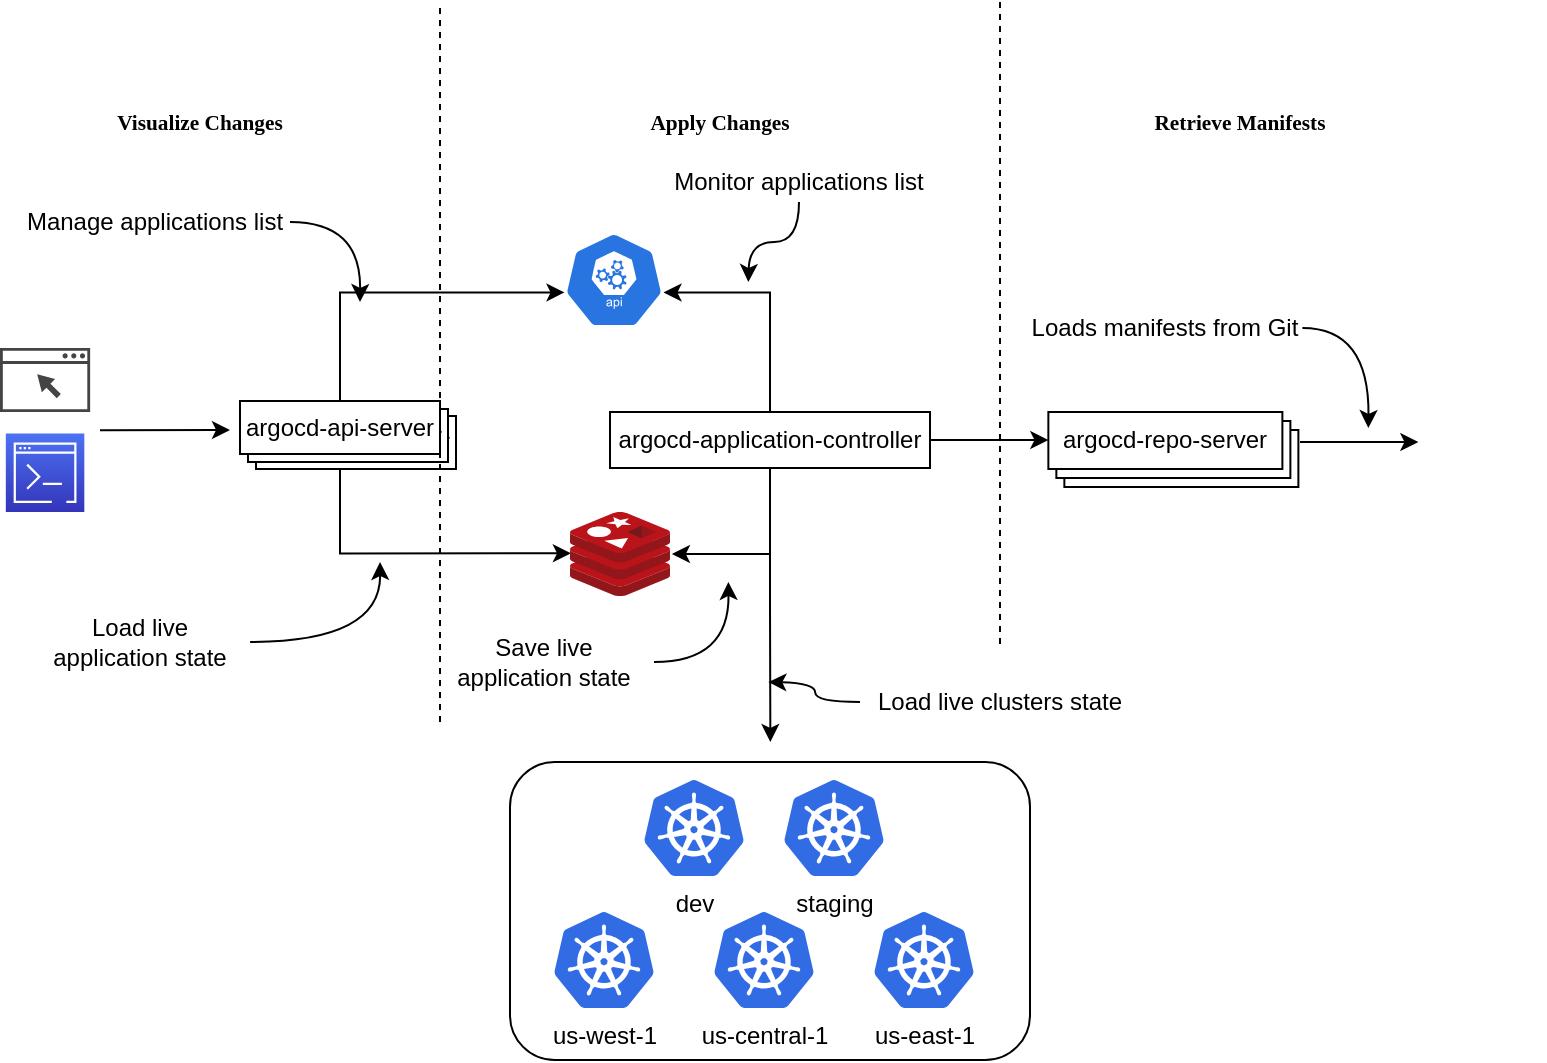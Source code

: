 <mxfile version="13.6.9" type="google"><diagram id="z_432Q_y_AxL0NH7TqMm" name="Page-1"><mxGraphModel dx="1426" dy="722" grid="1" gridSize="10" guides="1" tooltips="1" connect="1" arrows="1" fold="1" page="1" pageScale="1" pageWidth="850" pageHeight="1100" math="0" shadow="0"><root><mxCell id="0"/><mxCell id="1" parent="0"/><mxCell id="d-FA_LvY5jyPvLYxpuVD-1" value="" style="rounded=1;whiteSpace=wrap;html=1;" parent="1" vertex="1"><mxGeometry x="275" y="390" width="260" height="149" as="geometry"/></mxCell><mxCell id="d-FA_LvY5jyPvLYxpuVD-2" value="&lt;span style=&quot;text-align: left ; white-space: normal&quot;&gt;argocd-repo-server&lt;/span&gt;" style="rounded=0;whiteSpace=wrap;html=1;" parent="1" vertex="1"><mxGeometry x="552.18" y="224" width="117.01" height="28.5" as="geometry"/></mxCell><mxCell id="d-FA_LvY5jyPvLYxpuVD-3" style="edgeStyle=orthogonalEdgeStyle;rounded=0;orthogonalLoop=1;jettySize=auto;html=1;entryX=1.019;entryY=0.5;entryDx=0;entryDy=0;entryPerimeter=0;" parent="1" source="d-FA_LvY5jyPvLYxpuVD-7" target="d-FA_LvY5jyPvLYxpuVD-15" edge="1"><mxGeometry relative="1" as="geometry"><mxPoint x="390" y="366" as="targetPoint"/></mxGeometry></mxCell><mxCell id="d-FA_LvY5jyPvLYxpuVD-4" style="edgeStyle=orthogonalEdgeStyle;rounded=0;orthogonalLoop=1;jettySize=auto;html=1;entryX=0.995;entryY=0.63;entryDx=0;entryDy=0;entryPerimeter=0;" parent="1" source="d-FA_LvY5jyPvLYxpuVD-7" target="d-FA_LvY5jyPvLYxpuVD-21" edge="1"><mxGeometry relative="1" as="geometry"><mxPoint x="355" y="155" as="targetPoint"/></mxGeometry></mxCell><mxCell id="d-FA_LvY5jyPvLYxpuVD-5" style="edgeStyle=orthogonalEdgeStyle;rounded=0;orthogonalLoop=1;jettySize=auto;html=1;" parent="1" source="d-FA_LvY5jyPvLYxpuVD-7" edge="1"><mxGeometry relative="1" as="geometry"><mxPoint x="544.18" y="229" as="targetPoint"/></mxGeometry></mxCell><mxCell id="d-FA_LvY5jyPvLYxpuVD-6" style="edgeStyle=orthogonalEdgeStyle;rounded=0;orthogonalLoop=1;jettySize=auto;html=1;" parent="1" source="d-FA_LvY5jyPvLYxpuVD-7" edge="1"><mxGeometry relative="1" as="geometry"><mxPoint x="405.18" y="380" as="targetPoint"/></mxGeometry></mxCell><mxCell id="d-FA_LvY5jyPvLYxpuVD-7" value="&lt;span style=&quot;text-align: left ; white-space: normal&quot;&gt;argocd-application-controller&lt;/span&gt;" style="rounded=0;whiteSpace=wrap;html=1;" parent="1" vertex="1"><mxGeometry x="325" y="215" width="160" height="28" as="geometry"/></mxCell><mxCell id="d-FA_LvY5jyPvLYxpuVD-8" style="edgeStyle=orthogonalEdgeStyle;rounded=0;orthogonalLoop=1;jettySize=auto;html=1;exitX=0.5;exitY=1;exitDx=0;exitDy=0;entryX=0.009;entryY=0.492;entryDx=0;entryDy=0;entryPerimeter=0;" parent="1" source="d-FA_LvY5jyPvLYxpuVD-9" target="d-FA_LvY5jyPvLYxpuVD-15" edge="1"><mxGeometry relative="1" as="geometry"><mxPoint x="300" y="366" as="targetPoint"/><Array as="points"><mxPoint x="190" y="244"/><mxPoint x="190" y="286"/></Array></mxGeometry></mxCell><mxCell id="d-FA_LvY5jyPvLYxpuVD-9" value="&lt;span style=&quot;text-align: left ; white-space: normal&quot;&gt;argocd-api-server&lt;/span&gt;" style="rounded=0;whiteSpace=wrap;html=1;" parent="1" vertex="1"><mxGeometry x="148" y="217" width="100" height="26.5" as="geometry"/></mxCell><mxCell id="d-FA_LvY5jyPvLYxpuVD-10" value="&lt;span style=&quot;text-align: left ; white-space: normal&quot;&gt;argocd-api-server&lt;/span&gt;" style="rounded=0;whiteSpace=wrap;html=1;" parent="1" vertex="1"><mxGeometry x="144" y="213.5" width="100" height="26.5" as="geometry"/></mxCell><mxCell id="d-FA_LvY5jyPvLYxpuVD-11" style="edgeStyle=orthogonalEdgeStyle;rounded=0;orthogonalLoop=1;jettySize=auto;html=1;entryX=0.005;entryY=0.63;entryDx=0;entryDy=0;entryPerimeter=0;exitX=0.5;exitY=0;exitDx=0;exitDy=0;" parent="1" source="d-FA_LvY5jyPvLYxpuVD-12" target="d-FA_LvY5jyPvLYxpuVD-21" edge="1"><mxGeometry relative="1" as="geometry"><mxPoint x="305" y="155" as="targetPoint"/></mxGeometry></mxCell><mxCell id="d-FA_LvY5jyPvLYxpuVD-12" value="&lt;span style=&quot;text-align: left ; white-space: normal&quot;&gt;argocd-api-server&lt;/span&gt;" style="rounded=0;whiteSpace=wrap;html=1;" parent="1" vertex="1"><mxGeometry x="140" y="209.5" width="100" height="26.5" as="geometry"/></mxCell><mxCell id="d-FA_LvY5jyPvLYxpuVD-13" value="&lt;span style=&quot;text-align: left ; white-space: normal&quot;&gt;argocd-repo-server&lt;/span&gt;" style="rounded=0;whiteSpace=wrap;html=1;" parent="1" vertex="1"><mxGeometry x="548.18" y="219.5" width="117.01" height="28.5" as="geometry"/></mxCell><mxCell id="d-FA_LvY5jyPvLYxpuVD-14" value="&lt;span style=&quot;text-align: left ; white-space: normal&quot;&gt;argocd-repo-server&lt;/span&gt;" style="rounded=0;whiteSpace=wrap;html=1;" parent="1" vertex="1"><mxGeometry x="544.18" y="215" width="117.01" height="28.5" as="geometry"/></mxCell><mxCell id="d-FA_LvY5jyPvLYxpuVD-15" value="" style="aspect=fixed;html=1;points=[];align=center;image;fontSize=12;image=img/lib/mscae/Cache_Redis_Product.svg;" parent="1" vertex="1"><mxGeometry x="305" y="265" width="50" height="42" as="geometry"/></mxCell><mxCell id="d-FA_LvY5jyPvLYxpuVD-16" value="dev" style="aspect=fixed;html=1;points=[];align=center;image;fontSize=12;image=img/lib/mscae/Kubernetes.svg;" parent="1" vertex="1"><mxGeometry x="342" y="399" width="50" height="48" as="geometry"/></mxCell><mxCell id="d-FA_LvY5jyPvLYxpuVD-17" value="staging" style="aspect=fixed;html=1;points=[];align=center;image;fontSize=12;image=img/lib/mscae/Kubernetes.svg;" parent="1" vertex="1"><mxGeometry x="412" y="399" width="50" height="48" as="geometry"/></mxCell><mxCell id="d-FA_LvY5jyPvLYxpuVD-18" value="us-west-1" style="aspect=fixed;html=1;points=[];align=center;image;fontSize=12;image=img/lib/mscae/Kubernetes.svg;" parent="1" vertex="1"><mxGeometry x="297" y="465" width="50" height="48" as="geometry"/></mxCell><mxCell id="d-FA_LvY5jyPvLYxpuVD-19" value="us-central-1" style="aspect=fixed;html=1;points=[];align=center;image;fontSize=12;image=img/lib/mscae/Kubernetes.svg;" parent="1" vertex="1"><mxGeometry x="377" y="465" width="50" height="48" as="geometry"/></mxCell><mxCell id="d-FA_LvY5jyPvLYxpuVD-20" value="us-east-1" style="aspect=fixed;html=1;points=[];align=center;image;fontSize=12;image=img/lib/mscae/Kubernetes.svg;" parent="1" vertex="1"><mxGeometry x="457" y="465" width="50" height="48" as="geometry"/></mxCell><mxCell id="d-FA_LvY5jyPvLYxpuVD-21" value="" style="html=1;dashed=0;whitespace=wrap;fillColor=#2875E2;strokeColor=#ffffff;points=[[0.005,0.63,0],[0.1,0.2,0],[0.9,0.2,0],[0.5,0,0],[0.995,0.63,0],[0.72,0.99,0],[0.5,1,0],[0.28,0.99,0]];shape=mxgraph.kubernetes.icon;prIcon=api" parent="1" vertex="1"><mxGeometry x="302" y="125" width="50" height="48" as="geometry"/></mxCell><mxCell id="d-FA_LvY5jyPvLYxpuVD-22" value="" style="endArrow=classic;html=1;" parent="1" edge="1"><mxGeometry width="50" height="50" relative="1" as="geometry"><mxPoint x="70" y="224.09" as="sourcePoint"/><mxPoint x="135" y="224" as="targetPoint"/></mxGeometry></mxCell><mxCell id="d-FA_LvY5jyPvLYxpuVD-23" value="" style="pointerEvents=1;shadow=0;dashed=0;html=1;strokeColor=none;fillColor=#434445;aspect=fixed;labelPosition=center;verticalLabelPosition=bottom;verticalAlign=top;align=center;outlineConnect=0;shape=mxgraph.vvd.web_browser;" parent="1" vertex="1"><mxGeometry x="20" y="183" width="45.07" height="32" as="geometry"/></mxCell><mxCell id="d-FA_LvY5jyPvLYxpuVD-24" value="" style="outlineConnect=0;fontColor=#232F3E;gradientColor=#4D72F3;gradientDirection=north;fillColor=#3334B9;strokeColor=#ffffff;dashed=0;verticalLabelPosition=bottom;verticalAlign=top;align=center;html=1;fontSize=12;fontStyle=0;aspect=fixed;shape=mxgraph.aws4.resourceIcon;resIcon=mxgraph.aws4.command_line_interface;" parent="1" vertex="1"><mxGeometry x="22.91" y="225.75" width="39.25" height="39.25" as="geometry"/></mxCell><mxCell id="d-FA_LvY5jyPvLYxpuVD-25" style="edgeStyle=orthogonalEdgeStyle;curved=1;rounded=0;orthogonalLoop=1;jettySize=auto;html=1;" parent="1" source="d-FA_LvY5jyPvLYxpuVD-26" edge="1"><mxGeometry relative="1" as="geometry"><mxPoint x="200" y="160" as="targetPoint"/></mxGeometry></mxCell><mxCell id="d-FA_LvY5jyPvLYxpuVD-26" value="Manage applications list" style="text;html=1;strokeColor=none;fillColor=none;align=center;verticalAlign=middle;whiteSpace=wrap;rounded=0;" parent="1" vertex="1"><mxGeometry x="30" y="110" width="135" height="20" as="geometry"/></mxCell><mxCell id="d-FA_LvY5jyPvLYxpuVD-27" style="edgeStyle=orthogonalEdgeStyle;curved=1;rounded=0;orthogonalLoop=1;jettySize=auto;html=1;" parent="1" source="d-FA_LvY5jyPvLYxpuVD-28" edge="1"><mxGeometry relative="1" as="geometry"><mxPoint x="394.18" y="150" as="targetPoint"/></mxGeometry></mxCell><mxCell id="d-FA_LvY5jyPvLYxpuVD-28" value="Monitor applications list" style="text;html=1;strokeColor=none;fillColor=none;align=center;verticalAlign=middle;whiteSpace=wrap;rounded=0;" parent="1" vertex="1"><mxGeometry x="352" y="90" width="135" height="20" as="geometry"/></mxCell><mxCell id="d-FA_LvY5jyPvLYxpuVD-29" style="edgeStyle=orthogonalEdgeStyle;curved=1;rounded=0;orthogonalLoop=1;jettySize=auto;html=1;" parent="1" source="d-FA_LvY5jyPvLYxpuVD-30" edge="1"><mxGeometry relative="1" as="geometry"><mxPoint x="704.18" y="223" as="targetPoint"/></mxGeometry></mxCell><mxCell id="d-FA_LvY5jyPvLYxpuVD-30" value="Loads manifests from Git" style="text;html=1;strokeColor=none;fillColor=none;align=center;verticalAlign=middle;whiteSpace=wrap;rounded=0;" parent="1" vertex="1"><mxGeometry x="534.19" y="163" width="137" height="20" as="geometry"/></mxCell><mxCell id="d-FA_LvY5jyPvLYxpuVD-31" style="edgeStyle=orthogonalEdgeStyle;curved=1;rounded=0;orthogonalLoop=1;jettySize=auto;html=1;" parent="1" source="d-FA_LvY5jyPvLYxpuVD-32" edge="1"><mxGeometry relative="1" as="geometry"><mxPoint x="210" y="290" as="targetPoint"/></mxGeometry></mxCell><mxCell id="d-FA_LvY5jyPvLYxpuVD-32" value="Load live application state" style="text;html=1;strokeColor=none;fillColor=none;align=center;verticalAlign=middle;whiteSpace=wrap;rounded=0;" parent="1" vertex="1"><mxGeometry x="35.07" y="320" width="110" height="20" as="geometry"/></mxCell><mxCell id="d-FA_LvY5jyPvLYxpuVD-33" style="edgeStyle=orthogonalEdgeStyle;curved=1;rounded=0;orthogonalLoop=1;jettySize=auto;html=1;" parent="1" source="d-FA_LvY5jyPvLYxpuVD-34" edge="1"><mxGeometry relative="1" as="geometry"><mxPoint x="404.18" y="350" as="targetPoint"/></mxGeometry></mxCell><mxCell id="d-FA_LvY5jyPvLYxpuVD-34" value="Load live clusters state" style="text;html=1;strokeColor=none;fillColor=none;align=center;verticalAlign=middle;whiteSpace=wrap;rounded=0;" parent="1" vertex="1"><mxGeometry x="450" y="350" width="140" height="20" as="geometry"/></mxCell><mxCell id="d-FA_LvY5jyPvLYxpuVD-35" style="edgeStyle=orthogonalEdgeStyle;curved=1;rounded=0;orthogonalLoop=1;jettySize=auto;html=1;" parent="1" source="d-FA_LvY5jyPvLYxpuVD-36" edge="1"><mxGeometry relative="1" as="geometry"><mxPoint x="384.18" y="300" as="targetPoint"/></mxGeometry></mxCell><mxCell id="d-FA_LvY5jyPvLYxpuVD-36" value="Save live application state" style="text;html=1;strokeColor=none;fillColor=none;align=center;verticalAlign=middle;whiteSpace=wrap;rounded=0;" parent="1" vertex="1"><mxGeometry x="237" y="330" width="110" height="20" as="geometry"/></mxCell><mxCell id="d-FA_LvY5jyPvLYxpuVD-37" value="" style="endArrow=none;dashed=1;html=1;" parent="1" edge="1"><mxGeometry width="50" height="50" relative="1" as="geometry"><mxPoint x="520.0" y="331" as="sourcePoint"/><mxPoint x="520" y="10" as="targetPoint"/></mxGeometry></mxCell><mxCell id="d-FA_LvY5jyPvLYxpuVD-38" value="" style="shape=image;html=1;verticalAlign=top;verticalLabelPosition=bottom;labelBackgroundColor=#ffffff;imageAspect=0;aspect=fixed;image=https://cdn2.iconfinder.com/data/icons/font-awesome/1792/git-square-128.png;dashed=1;fillColor=none;" parent="1" vertex="1"><mxGeometry x="734.18" y="205.25" width="58" height="58" as="geometry"/></mxCell><mxCell id="d-FA_LvY5jyPvLYxpuVD-39" style="edgeStyle=orthogonalEdgeStyle;rounded=0;orthogonalLoop=1;jettySize=auto;html=1;" parent="1" edge="1"><mxGeometry relative="1" as="geometry"><mxPoint x="729.18" y="230" as="targetPoint"/><mxPoint x="670" y="230" as="sourcePoint"/></mxGeometry></mxCell><mxCell id="d-FA_LvY5jyPvLYxpuVD-40" value="" style="endArrow=none;dashed=1;html=1;" parent="1" edge="1"><mxGeometry width="50" height="50" relative="1" as="geometry"><mxPoint x="240" y="370" as="sourcePoint"/><mxPoint x="240" y="10" as="targetPoint"/></mxGeometry></mxCell><mxCell id="d-FA_LvY5jyPvLYxpuVD-41" value="&lt;font face=&quot;verdana&quot;&gt;&lt;span style=&quot;font-size: 10.667px&quot;&gt;&lt;b&gt;Retrieve Manifests&lt;/b&gt;&lt;/span&gt;&lt;/font&gt;" style="text;html=1;strokeColor=none;fillColor=none;align=center;verticalAlign=middle;whiteSpace=wrap;rounded=0;dashed=1;" parent="1" vertex="1"><mxGeometry x="552.18" y="60" width="175.82" height="20" as="geometry"/></mxCell><mxCell id="d-FA_LvY5jyPvLYxpuVD-42" value="&lt;font face=&quot;verdana&quot;&gt;&lt;span style=&quot;font-size: 10.667px&quot;&gt;&lt;b&gt;Apply Changes&lt;/b&gt;&lt;/span&gt;&lt;/font&gt;" style="text;html=1;strokeColor=none;fillColor=none;align=center;verticalAlign=middle;whiteSpace=wrap;rounded=0;dashed=1;" parent="1" vertex="1"><mxGeometry x="290" y="60" width="180" height="20" as="geometry"/></mxCell><mxCell id="d-FA_LvY5jyPvLYxpuVD-43" value="&lt;font face=&quot;verdana&quot;&gt;&lt;span style=&quot;font-size: 10.667px&quot;&gt;&lt;b&gt;Visualize Changes&lt;/b&gt;&lt;/span&gt;&lt;/font&gt;" style="text;html=1;strokeColor=none;fillColor=none;align=center;verticalAlign=middle;whiteSpace=wrap;rounded=0;dashed=1;" parent="1" vertex="1"><mxGeometry x="20" y="60" width="200" height="20" as="geometry"/></mxCell></root></mxGraphModel></diagram></mxfile>